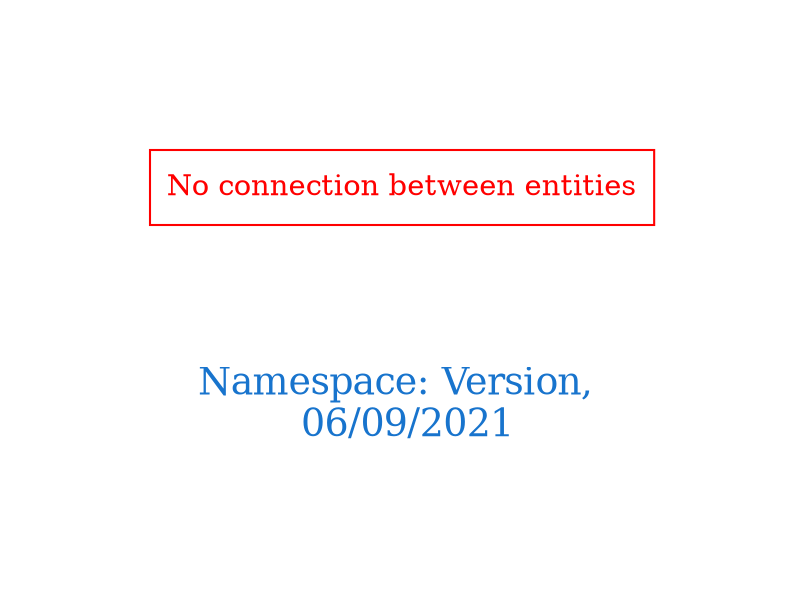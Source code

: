digraph OGIT_ontology {
 graph [ rankdir= LR,pad=1 
fontsize = 18,
fontcolor= dodgerblue3,label = "\n\n\nNamespace: Version, \n 06/09/2021"];
node[shape=polygon];
edge [  color="gray81"];

"No connection between entities" [fontcolor = "red",color="red", shape="polygon"]
}
